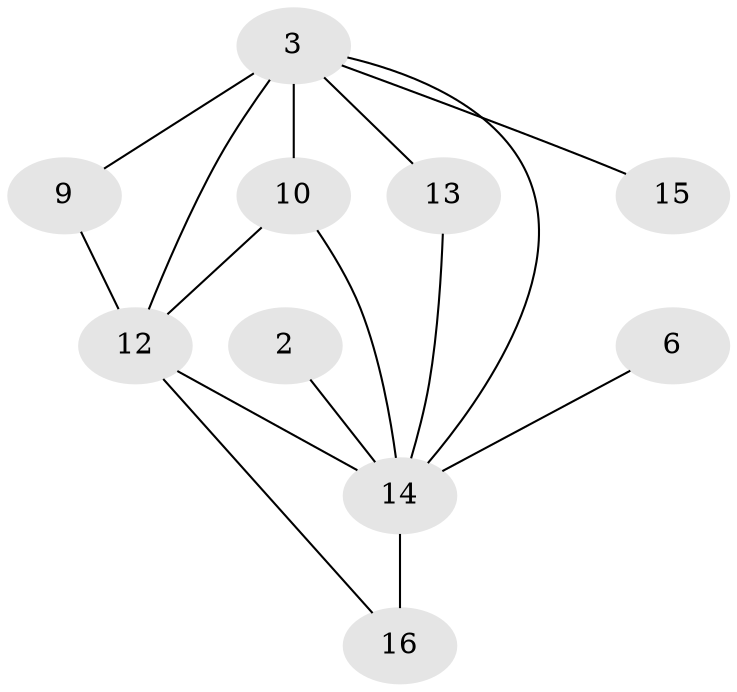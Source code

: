 // original degree distribution, {3: 0.1509433962264151, 1: 0.2830188679245283, 5: 0.11320754716981132, 2: 0.20754716981132076, 4: 0.11320754716981132, 0: 0.11320754716981132, 7: 0.018867924528301886}
// Generated by graph-tools (version 1.1) at 2025/35/03/04/25 23:35:43]
// undirected, 10 vertices, 15 edges
graph export_dot {
  node [color=gray90,style=filled];
  2;
  3;
  6;
  9;
  10;
  12;
  13;
  14;
  15;
  16;
  2 -- 14 [weight=1.0];
  3 -- 9 [weight=2.0];
  3 -- 10 [weight=1.0];
  3 -- 12 [weight=2.0];
  3 -- 13 [weight=2.0];
  3 -- 14 [weight=1.0];
  3 -- 15 [weight=1.0];
  6 -- 14 [weight=1.0];
  9 -- 12 [weight=1.0];
  10 -- 12 [weight=1.0];
  10 -- 14 [weight=2.0];
  12 -- 14 [weight=2.0];
  12 -- 16 [weight=1.0];
  13 -- 14 [weight=1.0];
  14 -- 16 [weight=2.0];
}

